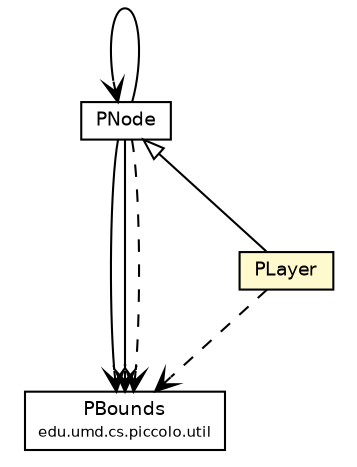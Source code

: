 #!/usr/local/bin/dot
#
# Class diagram 
# Generated by UmlGraph version 4.6 (http://www.spinellis.gr/sw/umlgraph)
#

digraph G {
	edge [fontname="Helvetica",fontsize=10,labelfontname="Helvetica",labelfontsize=10];
	node [fontname="Helvetica",fontsize=10,shape=plaintext];
	// edu.umd.cs.piccolo.util.PBounds
	c926 [label=<<table border="0" cellborder="1" cellspacing="0" cellpadding="2" port="p" href="./util/PBounds.html">
		<tr><td><table border="0" cellspacing="0" cellpadding="1">
			<tr><td> PBounds </td></tr>
			<tr><td><font point-size="7.0"> edu.umd.cs.piccolo.util </font></td></tr>
		</table></td></tr>
		</table>>, fontname="Helvetica", fontcolor="black", fontsize=9.0];
	// edu.umd.cs.piccolo.PNode
	c932 [label=<<table border="0" cellborder="1" cellspacing="0" cellpadding="2" port="p" href="./PNode.html">
		<tr><td><table border="0" cellspacing="0" cellpadding="1">
			<tr><td> PNode </td></tr>
		</table></td></tr>
		</table>>, fontname="Helvetica", fontcolor="black", fontsize=9.0];
	// edu.umd.cs.piccolo.PLayer
	c938 [label=<<table border="0" cellborder="1" cellspacing="0" cellpadding="2" port="p" bgcolor="lemonChiffon" href="./PLayer.html">
		<tr><td><table border="0" cellspacing="0" cellpadding="1">
			<tr><td> PLayer </td></tr>
		</table></td></tr>
		</table>>, fontname="Helvetica", fontcolor="black", fontsize=9.0];
	//edu.umd.cs.piccolo.PLayer extends edu.umd.cs.piccolo.PNode
	c932:p -> c938:p [dir=back,arrowtail=empty];
	// edu.umd.cs.piccolo.PNode NAVASSOC edu.umd.cs.piccolo.PNode
	c932:p -> c932:p [taillabel="", label="", headlabel="", fontname="Helvetica", fontcolor="black", fontsize=10.0, color="black", arrowhead=open];
	// edu.umd.cs.piccolo.PNode NAVASSOC edu.umd.cs.piccolo.util.PBounds
	c932:p -> c926:p [taillabel="", label="", headlabel="", fontname="Helvetica", fontcolor="black", fontsize=10.0, color="black", arrowhead=open];
	// edu.umd.cs.piccolo.PNode NAVASSOC edu.umd.cs.piccolo.util.PBounds
	c932:p -> c926:p [taillabel="", label="", headlabel="", fontname="Helvetica", fontcolor="black", fontsize=10.0, color="black", arrowhead=open];
	// edu.umd.cs.piccolo.PNode DEPEND edu.umd.cs.piccolo.util.PBounds
	c932:p -> c926:p [taillabel="", label="", headlabel="", fontname="Helvetica", fontcolor="black", fontsize=10.0, color="black", arrowhead=open, style=dashed];
	// edu.umd.cs.piccolo.PLayer DEPEND edu.umd.cs.piccolo.util.PBounds
	c938:p -> c926:p [taillabel="", label="", headlabel="", fontname="Helvetica", fontcolor="black", fontsize=10.0, color="black", arrowhead=open, style=dashed];
}


